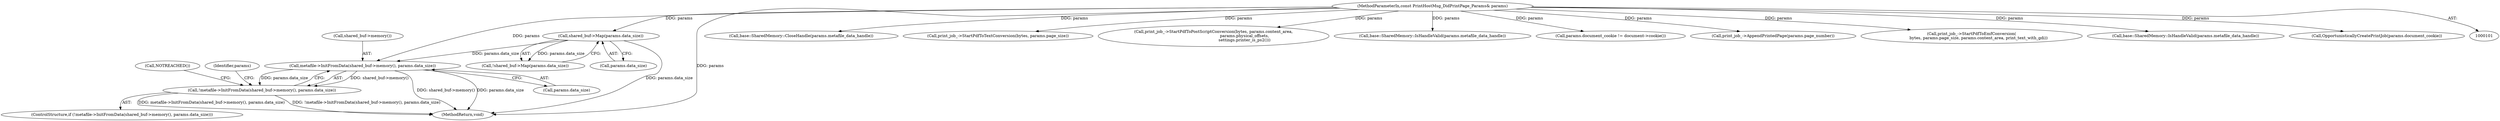 digraph "1_Chrome_9c391ac04f9ac478c8b0e43b359c2b43a6c892ab_4@del" {
"1000196" [label="(Call,metafile->InitFromData(shared_buf->memory(), params.data_size))"];
"1000163" [label="(Call,shared_buf->Map(params.data_size))"];
"1000102" [label="(MethodParameterIn,const PrintHostMsg_DidPrintPage_Params& params)"];
"1000195" [label="(Call,!metafile->InitFromData(shared_buf->memory(), params.data_size))"];
"1000185" [label="(Call,base::SharedMemory::CloseHandle(params.metafile_data_handle))"];
"1000197" [label="(Call,shared_buf->memory())"];
"1000203" [label="(Call,NOTREACHED())"];
"1000198" [label="(Call,params.data_size)"];
"1000163" [label="(Call,shared_buf->Map(params.data_size))"];
"1000233" [label="(Call,print_job_->StartPdfToTextConversion(bytes, params.page_size))"];
"1000248" [label="(Call,print_job_->StartPdfToPostScriptConversion(bytes, params.content_area,\n                                                 params.physical_offsets,\n                                                 settings.printer_is_ps2()))"];
"1000102" [label="(MethodParameterIn,const PrintHostMsg_DidPrintPage_Params& params)"];
"1000209" [label="(Identifier,params)"];
"1000176" [label="(Call,base::SharedMemory::IsHandleValid(params.metafile_data_handle))"];
"1000196" [label="(Call,metafile->InitFromData(shared_buf->memory(), params.data_size))"];
"1000119" [label="(Call,params.document_cookie != document->cookie())"];
"1000207" [label="(Call,print_job_->AppendPrintedPage(params.page_number))"];
"1000269" [label="(Call,print_job_->StartPdfToEmfConversion(\n           bytes, params.page_size, params.content_area, print_text_with_gdi))"];
"1000164" [label="(Call,params.data_size)"];
"1000195" [label="(Call,!metafile->InitFromData(shared_buf->memory(), params.data_size))"];
"1000140" [label="(Call,base::SharedMemory::IsHandleValid(params.metafile_data_handle))"];
"1000106" [label="(Call,OpportunisticallyCreatePrintJob(params.document_cookie))"];
"1000278" [label="(MethodReturn,void)"];
"1000194" [label="(ControlStructure,if (!metafile->InitFromData(shared_buf->memory(), params.data_size)))"];
"1000162" [label="(Call,!shared_buf->Map(params.data_size))"];
"1000196" -> "1000195"  [label="AST: "];
"1000196" -> "1000198"  [label="CFG: "];
"1000197" -> "1000196"  [label="AST: "];
"1000198" -> "1000196"  [label="AST: "];
"1000195" -> "1000196"  [label="CFG: "];
"1000196" -> "1000278"  [label="DDG: shared_buf->memory()"];
"1000196" -> "1000278"  [label="DDG: params.data_size"];
"1000196" -> "1000195"  [label="DDG: shared_buf->memory()"];
"1000196" -> "1000195"  [label="DDG: params.data_size"];
"1000163" -> "1000196"  [label="DDG: params.data_size"];
"1000102" -> "1000196"  [label="DDG: params"];
"1000163" -> "1000162"  [label="AST: "];
"1000163" -> "1000164"  [label="CFG: "];
"1000164" -> "1000163"  [label="AST: "];
"1000162" -> "1000163"  [label="CFG: "];
"1000163" -> "1000278"  [label="DDG: params.data_size"];
"1000163" -> "1000162"  [label="DDG: params.data_size"];
"1000102" -> "1000163"  [label="DDG: params"];
"1000102" -> "1000101"  [label="AST: "];
"1000102" -> "1000278"  [label="DDG: params"];
"1000102" -> "1000106"  [label="DDG: params"];
"1000102" -> "1000119"  [label="DDG: params"];
"1000102" -> "1000140"  [label="DDG: params"];
"1000102" -> "1000176"  [label="DDG: params"];
"1000102" -> "1000185"  [label="DDG: params"];
"1000102" -> "1000207"  [label="DDG: params"];
"1000102" -> "1000233"  [label="DDG: params"];
"1000102" -> "1000248"  [label="DDG: params"];
"1000102" -> "1000269"  [label="DDG: params"];
"1000195" -> "1000194"  [label="AST: "];
"1000203" -> "1000195"  [label="CFG: "];
"1000209" -> "1000195"  [label="CFG: "];
"1000195" -> "1000278"  [label="DDG: !metafile->InitFromData(shared_buf->memory(), params.data_size)"];
"1000195" -> "1000278"  [label="DDG: metafile->InitFromData(shared_buf->memory(), params.data_size)"];
}
